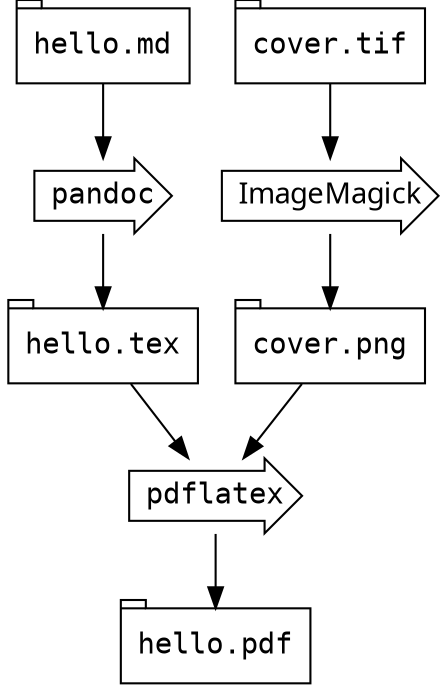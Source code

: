 digraph G {

  rankdir="TB"
  compound=true
  ordering=out
  node[shape=box fontname=baskerville]

  HelloMD -> Pandoc -> HelloTex
  HelloTex -> PdfLaTeX -> HelloPDF
  CoverTif -> ImageMagick -> CoverPNG
  CoverPNG -> PdfLaTeX
  
  HelloMD[label="hello.md" shape="tab" fontname=courier]
  HelloTex[label="hello.tex" shape="tab" fontname=courier]
  HelloPDF[label="hello.pdf" shape="tab" fontname=courier]
  CoverPNG[label="cover.png" shape="tab" fontname=courier]
  CoverTif[label="cover.tif" shape="tab" fontname=courier]
  Pandoc[shape=rarrow label="pandoc" fontname=courier]
  PdfLaTeX[shape=rarrow label="pdflatex" fontname=courier]
  ImageMagick[shape=rarrow]

}

